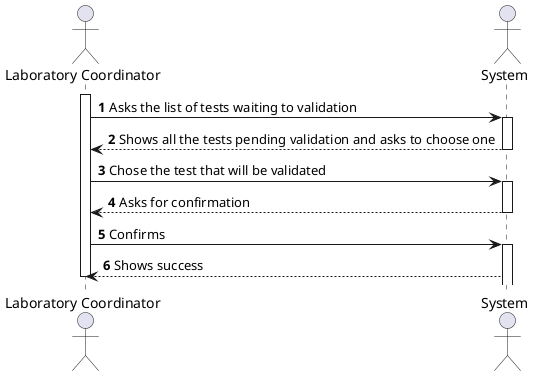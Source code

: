 @startuml
'https://plantuml.com/sequence-diagram
autonumber
actor "Laboratory Coordinator" as lc
actor "System" as SYS
activate lc
lc -> SYS: Asks the list of tests waiting to validation
activate SYS
SYS --> lc: Shows all the tests pending validation and asks to choose one
deactivate SYS
lc -> SYS: Chose the test that will be validated
activate SYS
SYS --> lc: Asks for confirmation
deactivate SYS
lc -> SYS : Confirms
activate SYS
SYS --> lc: Shows success
deactivate lc

@enduml